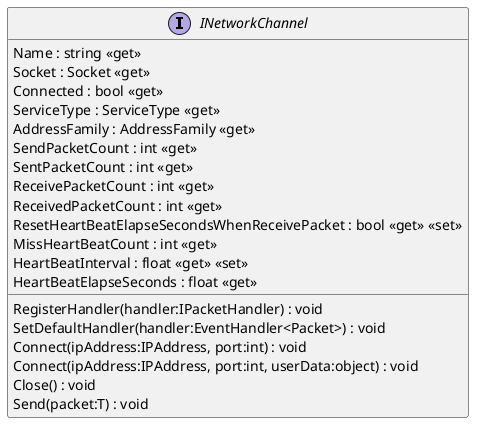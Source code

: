 @startuml
interface INetworkChannel {
    Name : string <<get>>
    Socket : Socket <<get>>
    Connected : bool <<get>>
    ServiceType : ServiceType <<get>>
    AddressFamily : AddressFamily <<get>>
    SendPacketCount : int <<get>>
    SentPacketCount : int <<get>>
    ReceivePacketCount : int <<get>>
    ReceivedPacketCount : int <<get>>
    ResetHeartBeatElapseSecondsWhenReceivePacket : bool <<get>> <<set>>
    MissHeartBeatCount : int <<get>>
    HeartBeatInterval : float <<get>> <<set>>
    HeartBeatElapseSeconds : float <<get>>
    RegisterHandler(handler:IPacketHandler) : void
    SetDefaultHandler(handler:EventHandler<Packet>) : void
    Connect(ipAddress:IPAddress, port:int) : void
    Connect(ipAddress:IPAddress, port:int, userData:object) : void
    Close() : void
    Send(packet:T) : void
}
@enduml
